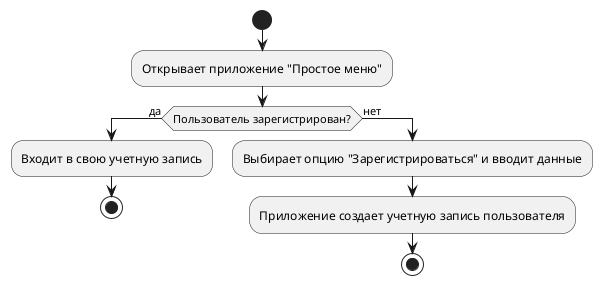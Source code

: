 @startuml

|Пользователь (Елена)|
start
:Открывает приложение "Простое меню";
if (Пользователь зарегистрирован?) then (да)
  :Входит в свою учетную запись;
  stop
else (нет)
  :Выбирает опцию "Зарегистрироваться" и вводит данные;
  :Приложение создает учетную запись пользователя;
  stop
endif

@enduml